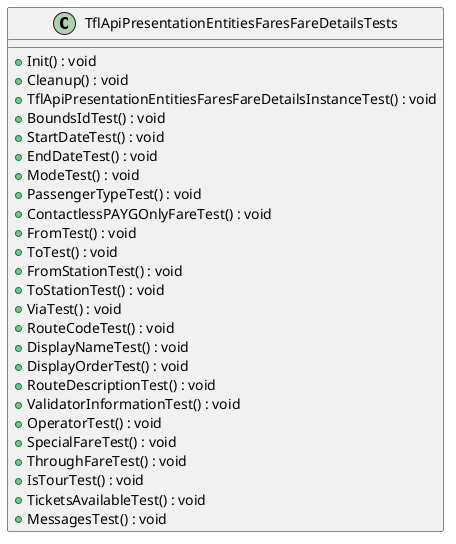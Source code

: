 @startuml
class TflApiPresentationEntitiesFaresFareDetailsTests {
    + Init() : void
    + Cleanup() : void
    + TflApiPresentationEntitiesFaresFareDetailsInstanceTest() : void
    + BoundsIdTest() : void
    + StartDateTest() : void
    + EndDateTest() : void
    + ModeTest() : void
    + PassengerTypeTest() : void
    + ContactlessPAYGOnlyFareTest() : void
    + FromTest() : void
    + ToTest() : void
    + FromStationTest() : void
    + ToStationTest() : void
    + ViaTest() : void
    + RouteCodeTest() : void
    + DisplayNameTest() : void
    + DisplayOrderTest() : void
    + RouteDescriptionTest() : void
    + ValidatorInformationTest() : void
    + OperatorTest() : void
    + SpecialFareTest() : void
    + ThroughFareTest() : void
    + IsTourTest() : void
    + TicketsAvailableTest() : void
    + MessagesTest() : void
}
@enduml
